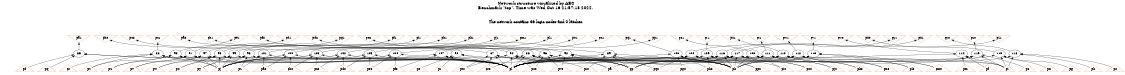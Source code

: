 # Network structure generated by ABC

digraph network {
size = "7.5,10";
center = true;
edge [dir = back];

{
  node [shape = plaintext];
  edge [style = invis];
  LevelTitle1 [label=""];
  LevelTitle2 [label=""];
  Level2 [label = ""];
  Level1 [label = ""];
  Level0 [label = ""];
  LevelTitle1 ->  LevelTitle2 ->  Level2 ->  Level1 ->  Level0;
}

{
  rank = same;
  LevelTitle1;
  title1 [shape=plaintext,
          fontsize=20,
          fontname = "Times-Roman",
          label="Network structure visualized by ABC\nBenchmark \"top\". Time was Wed Oct 16 21:57:18 2024. "
         ];
}

{
  rank = same;
  LevelTitle2;
  title2 [shape=plaintext,
          fontsize=18,
          fontname = "Times-Roman",
          label="The network contains 36 logic nodes and 0 latches.\n"
         ];
}

{
  rank = same;
  Level2;
  Node48 [label = "pa1", shape = invtriangle, color = coral, fillcolor = coral];
  Node49 [label = "pb2", shape = invtriangle, color = coral, fillcolor = coral];
  Node50 [label = "pc2", shape = invtriangle, color = coral, fillcolor = coral];
  Node51 [label = "pc1", shape = invtriangle, color = coral, fillcolor = coral];
  Node52 [label = "pa2", shape = invtriangle, color = coral, fillcolor = coral];
  Node53 [label = "pb1", shape = invtriangle, color = coral, fillcolor = coral];
  Node54 [label = "pe1", shape = invtriangle, color = coral, fillcolor = coral];
  Node55 [label = "pf2", shape = invtriangle, color = coral, fillcolor = coral];
  Node56 [label = "pd1", shape = invtriangle, color = coral, fillcolor = coral];
  Node57 [label = "pd2", shape = invtriangle, color = coral, fillcolor = coral];
  Node58 [label = "pg1", shape = invtriangle, color = coral, fillcolor = coral];
  Node59 [label = "pe2", shape = invtriangle, color = coral, fillcolor = coral];
  Node60 [label = "pf1", shape = invtriangle, color = coral, fillcolor = coral];
  Node61 [label = "pi1", shape = invtriangle, color = coral, fillcolor = coral];
  Node62 [label = "ph1", shape = invtriangle, color = coral, fillcolor = coral];
  Node63 [label = "pk1", shape = invtriangle, color = coral, fillcolor = coral];
  Node64 [label = "pj1", shape = invtriangle, color = coral, fillcolor = coral];
  Node65 [label = "pm1", shape = invtriangle, color = coral, fillcolor = coral];
  Node66 [label = "pl1", shape = invtriangle, color = coral, fillcolor = coral];
  Node67 [label = "po1", shape = invtriangle, color = coral, fillcolor = coral];
  Node68 [label = "pn1", shape = invtriangle, color = coral, fillcolor = coral];
  Node69 [label = "pq1", shape = invtriangle, color = coral, fillcolor = coral];
  Node70 [label = "pp1", shape = invtriangle, color = coral, fillcolor = coral];
  Node71 [label = "ps1", shape = invtriangle, color = coral, fillcolor = coral];
  Node72 [label = "pr1", shape = invtriangle, color = coral, fillcolor = coral];
  Node73 [label = "pu1", shape = invtriangle, color = coral, fillcolor = coral];
  Node74 [label = "pt1", shape = invtriangle, color = coral, fillcolor = coral];
  Node75 [label = "pw1", shape = invtriangle, color = coral, fillcolor = coral];
  Node76 [label = "pv1", shape = invtriangle, color = coral, fillcolor = coral];
  Node77 [label = "pw0", shape = invtriangle, color = coral, fillcolor = coral];
  Node78 [label = "px0", shape = invtriangle, color = coral, fillcolor = coral];
  Node79 [label = "py1", shape = invtriangle, color = coral, fillcolor = coral];
  Node80 [label = "px1", shape = invtriangle, color = coral, fillcolor = coral];
  Node81 [label = "py0", shape = invtriangle, color = coral, fillcolor = coral];
  Node82 [label = "pz0", shape = invtriangle, color = coral, fillcolor = coral];
  Node83 [label = "pz1", shape = invtriangle, color = coral, fillcolor = coral];
}

{
  rank = same;
  Level1;
  Node85 [label = "85\n", shape = ellipse];
  Node86 [label = "86\n", shape = ellipse];
  Node87 [label = "87\n", shape = ellipse];
  Node88 [label = "88\n", shape = ellipse];
  Node89 [label = "89\n", shape = ellipse];
  Node90 [label = "90\n", shape = ellipse];
  Node91 [label = "91\n", shape = ellipse];
  Node92 [label = "92\n", shape = ellipse];
  Node93 [label = "93\n", shape = ellipse];
  Node94 [label = "94\n", shape = ellipse];
  Node95 [label = "95\n", shape = ellipse];
  Node96 [label = "96\n", shape = ellipse];
  Node97 [label = "97\n", shape = ellipse];
  Node98 [label = "98\n", shape = ellipse];
  Node99 [label = "99\n", shape = ellipse];
  Node100 [label = "100\n", shape = ellipse];
  Node101 [label = "101\n", shape = ellipse];
  Node102 [label = "102\n", shape = ellipse];
  Node103 [label = "103\n", shape = ellipse];
  Node104 [label = "104\n", shape = ellipse];
  Node105 [label = "105\n", shape = ellipse];
  Node106 [label = "106\n", shape = ellipse];
  Node107 [label = "107\n", shape = ellipse];
  Node108 [label = "108\n", shape = ellipse];
  Node109 [label = "109\n", shape = ellipse];
  Node110 [label = "110\n", shape = ellipse];
  Node111 [label = "111\n", shape = ellipse];
  Node112 [label = "112\n", shape = ellipse];
  Node113 [label = "113\n", shape = ellipse];
  Node114 [label = "114\n", shape = ellipse];
  Node115 [label = "115\n", shape = ellipse];
  Node116 [label = "116\n", shape = ellipse];
  Node117 [label = "117\n", shape = ellipse];
  Node118 [label = "118\n", shape = ellipse];
  Node119 [label = "119\n", shape = ellipse];
  Node120 [label = "120\n", shape = ellipse];
}

{
  rank = same;
  Level0;
  Node1 [label = "pp", shape = triangle, color = coral, fillcolor = coral];
  Node2 [label = "pa0", shape = triangle, color = coral, fillcolor = coral];
  Node3 [label = "pq", shape = triangle, color = coral, fillcolor = coral];
  Node4 [label = "pb0", shape = triangle, color = coral, fillcolor = coral];
  Node5 [label = "pr", shape = triangle, color = coral, fillcolor = coral];
  Node6 [label = "pc0", shape = triangle, color = coral, fillcolor = coral];
  Node7 [label = "ps", shape = triangle, color = coral, fillcolor = coral];
  Node8 [label = "pd0", shape = triangle, color = coral, fillcolor = coral];
  Node9 [label = "pt", shape = triangle, color = coral, fillcolor = coral];
  Node10 [label = "pe0", shape = triangle, color = coral, fillcolor = coral];
  Node11 [label = "pu", shape = triangle, color = coral, fillcolor = coral];
  Node12 [label = "pf0", shape = triangle, color = coral, fillcolor = coral];
  Node13 [label = "pv", shape = triangle, color = coral, fillcolor = coral];
  Node14 [label = "pg0", shape = triangle, color = coral, fillcolor = coral];
  Node15 [label = "pw", shape = triangle, color = coral, fillcolor = coral];
  Node16 [label = "ph0", shape = triangle, color = coral, fillcolor = coral];
  Node17 [label = "px", shape = triangle, color = coral, fillcolor = coral];
  Node18 [label = "pi0", shape = triangle, color = coral, fillcolor = coral];
  Node19 [label = "py", shape = triangle, color = coral, fillcolor = coral];
  Node20 [label = "pj0", shape = triangle, color = coral, fillcolor = coral];
  Node21 [label = "pz", shape = triangle, color = coral, fillcolor = coral];
  Node22 [label = "pk0", shape = triangle, color = coral, fillcolor = coral];
  Node23 [label = "pl0", shape = triangle, color = coral, fillcolor = coral];
  Node24 [label = "pm0", shape = triangle, color = coral, fillcolor = coral];
  Node25 [label = "pn0", shape = triangle, color = coral, fillcolor = coral];
  Node26 [label = "po0", shape = triangle, color = coral, fillcolor = coral];
  Node27 [label = "pp0", shape = triangle, color = coral, fillcolor = coral];
  Node28 [label = "pa", shape = triangle, color = coral, fillcolor = coral];
  Node29 [label = "pq0", shape = triangle, color = coral, fillcolor = coral];
  Node30 [label = "pr0", shape = triangle, color = coral, fillcolor = coral];
  Node31 [label = "pc", shape = triangle, color = coral, fillcolor = coral];
  Node32 [label = "ps0", shape = triangle, color = coral, fillcolor = coral];
  Node33 [label = "pd", shape = triangle, color = coral, fillcolor = coral];
  Node34 [label = "pt0", shape = triangle, color = coral, fillcolor = coral];
  Node35 [label = "pe", shape = triangle, color = coral, fillcolor = coral];
  Node36 [label = "pu0", shape = triangle, color = coral, fillcolor = coral];
  Node37 [label = "pf", shape = triangle, color = coral, fillcolor = coral];
  Node38 [label = "pv0", shape = triangle, color = coral, fillcolor = coral];
  Node39 [label = "pg", shape = triangle, color = coral, fillcolor = coral];
  Node40 [label = "ph", shape = triangle, color = coral, fillcolor = coral];
  Node41 [label = "pi", shape = triangle, color = coral, fillcolor = coral];
  Node42 [label = "pj", shape = triangle, color = coral, fillcolor = coral];
  Node43 [label = "pk", shape = triangle, color = coral, fillcolor = coral];
  Node44 [label = "pl", shape = triangle, color = coral, fillcolor = coral];
  Node45 [label = "pm", shape = triangle, color = coral, fillcolor = coral];
  Node46 [label = "pn", shape = triangle, color = coral, fillcolor = coral];
  Node47 [label = "po", shape = triangle, color = coral, fillcolor = coral];
}

title1 -> title2 [style = invis];
title2 -> Node48 [style = invis];
title2 -> Node49 [style = invis];
title2 -> Node50 [style = invis];
title2 -> Node51 [style = invis];
title2 -> Node52 [style = invis];
title2 -> Node53 [style = invis];
title2 -> Node54 [style = invis];
title2 -> Node55 [style = invis];
title2 -> Node56 [style = invis];
title2 -> Node57 [style = invis];
title2 -> Node58 [style = invis];
title2 -> Node59 [style = invis];
title2 -> Node60 [style = invis];
title2 -> Node61 [style = invis];
title2 -> Node62 [style = invis];
title2 -> Node63 [style = invis];
title2 -> Node64 [style = invis];
title2 -> Node65 [style = invis];
title2 -> Node66 [style = invis];
title2 -> Node67 [style = invis];
title2 -> Node68 [style = invis];
title2 -> Node69 [style = invis];
title2 -> Node70 [style = invis];
title2 -> Node71 [style = invis];
title2 -> Node72 [style = invis];
title2 -> Node73 [style = invis];
title2 -> Node74 [style = invis];
title2 -> Node75 [style = invis];
title2 -> Node76 [style = invis];
title2 -> Node77 [style = invis];
title2 -> Node78 [style = invis];
title2 -> Node79 [style = invis];
title2 -> Node80 [style = invis];
title2 -> Node81 [style = invis];
title2 -> Node82 [style = invis];
title2 -> Node83 [style = invis];
Node48 -> Node49 [style = invis];
Node49 -> Node50 [style = invis];
Node50 -> Node51 [style = invis];
Node51 -> Node52 [style = invis];
Node52 -> Node53 [style = invis];
Node53 -> Node54 [style = invis];
Node54 -> Node55 [style = invis];
Node55 -> Node56 [style = invis];
Node56 -> Node57 [style = invis];
Node57 -> Node58 [style = invis];
Node58 -> Node59 [style = invis];
Node59 -> Node60 [style = invis];
Node60 -> Node61 [style = invis];
Node61 -> Node62 [style = invis];
Node62 -> Node63 [style = invis];
Node63 -> Node64 [style = invis];
Node64 -> Node65 [style = invis];
Node65 -> Node66 [style = invis];
Node66 -> Node67 [style = invis];
Node67 -> Node68 [style = invis];
Node68 -> Node69 [style = invis];
Node69 -> Node70 [style = invis];
Node70 -> Node71 [style = invis];
Node71 -> Node72 [style = invis];
Node72 -> Node73 [style = invis];
Node73 -> Node74 [style = invis];
Node74 -> Node75 [style = invis];
Node75 -> Node76 [style = invis];
Node76 -> Node77 [style = invis];
Node77 -> Node78 [style = invis];
Node78 -> Node79 [style = invis];
Node79 -> Node80 [style = invis];
Node80 -> Node81 [style = invis];
Node81 -> Node82 [style = invis];
Node82 -> Node83 [style = invis];
Node48 -> Node85 [style = solid];
Node49 -> Node86 [style = solid];
Node50 -> Node87 [style = solid];
Node51 -> Node88 [style = solid];
Node52 -> Node89 [style = solid];
Node53 -> Node90 [style = solid];
Node54 -> Node91 [style = solid];
Node55 -> Node92 [style = solid];
Node56 -> Node93 [style = solid];
Node57 -> Node94 [style = solid];
Node58 -> Node95 [style = solid];
Node59 -> Node96 [style = solid];
Node60 -> Node97 [style = solid];
Node61 -> Node98 [style = solid];
Node62 -> Node99 [style = solid];
Node63 -> Node100 [style = solid];
Node64 -> Node101 [style = solid];
Node65 -> Node102 [style = solid];
Node66 -> Node103 [style = solid];
Node67 -> Node104 [style = solid];
Node68 -> Node105 [style = solid];
Node69 -> Node106 [style = solid];
Node70 -> Node107 [style = solid];
Node71 -> Node108 [style = solid];
Node72 -> Node109 [style = solid];
Node73 -> Node110 [style = solid];
Node74 -> Node111 [style = solid];
Node75 -> Node112 [style = solid];
Node76 -> Node113 [style = solid];
Node77 -> Node114 [style = solid];
Node78 -> Node115 [style = solid];
Node79 -> Node116 [style = solid];
Node80 -> Node117 [style = solid];
Node81 -> Node118 [style = solid];
Node82 -> Node119 [style = solid];
Node83 -> Node120 [style = solid];
Node85 -> Node3 [style = solid];
Node85 -> Node33 [style = solid];
Node85 -> Node41 [style = solid];
Node85 -> Node44 [style = solid];
Node86 -> Node1 [style = solid];
Node86 -> Node30 [style = solid];
Node86 -> Node32 [style = solid];
Node86 -> Node43 [style = solid];
Node86 -> Node44 [style = solid];
Node87 -> Node1 [style = solid];
Node87 -> Node32 [style = solid];
Node87 -> Node34 [style = solid];
Node87 -> Node43 [style = solid];
Node87 -> Node44 [style = solid];
Node88 -> Node7 [style = solid];
Node88 -> Node9 [style = solid];
Node88 -> Node42 [style = solid];
Node88 -> Node44 [style = solid];
Node89 -> Node1 [style = solid];
Node89 -> Node29 [style = solid];
Node89 -> Node30 [style = solid];
Node89 -> Node43 [style = solid];
Node89 -> Node44 [style = solid];
Node90 -> Node5 [style = solid];
Node90 -> Node35 [style = solid];
Node90 -> Node41 [style = solid];
Node90 -> Node44 [style = solid];
Node91 -> Node11 [style = solid];
Node91 -> Node13 [style = solid];
Node91 -> Node42 [style = solid];
Node91 -> Node44 [style = solid];
Node92 -> Node1 [style = solid];
Node92 -> Node28 [style = solid];
Node92 -> Node38 [style = solid];
Node92 -> Node43 [style = solid];
Node92 -> Node44 [style = solid];
Node93 -> Node9 [style = solid];
Node93 -> Node11 [style = solid];
Node93 -> Node42 [style = solid];
Node93 -> Node44 [style = solid];
Node94 -> Node1 [style = solid];
Node94 -> Node34 [style = solid];
Node94 -> Node36 [style = solid];
Node94 -> Node43 [style = solid];
Node94 -> Node44 [style = solid];
Node95 -> Node15 [style = solid];
Node95 -> Node17 [style = solid];
Node95 -> Node42 [style = solid];
Node95 -> Node44 [style = solid];
Node96 -> Node1 [style = solid];
Node96 -> Node36 [style = solid];
Node96 -> Node38 [style = solid];
Node96 -> Node43 [style = solid];
Node96 -> Node44 [style = solid];
Node97 -> Node13 [style = solid];
Node97 -> Node15 [style = solid];
Node97 -> Node42 [style = solid];
Node97 -> Node44 [style = solid];
Node98 -> Node19 [style = solid];
Node98 -> Node21 [style = solid];
Node98 -> Node42 [style = solid];
Node98 -> Node44 [style = solid];
Node99 -> Node17 [style = solid];
Node99 -> Node19 [style = solid];
Node99 -> Node42 [style = solid];
Node99 -> Node44 [style = solid];
Node100 -> Node2 [style = solid];
Node100 -> Node4 [style = solid];
Node100 -> Node42 [style = solid];
Node100 -> Node44 [style = solid];
Node101 -> Node2 [style = solid];
Node101 -> Node21 [style = solid];
Node101 -> Node42 [style = solid];
Node101 -> Node44 [style = solid];
Node102 -> Node6 [style = solid];
Node102 -> Node8 [style = solid];
Node102 -> Node42 [style = solid];
Node102 -> Node44 [style = solid];
Node103 -> Node4 [style = solid];
Node103 -> Node6 [style = solid];
Node103 -> Node42 [style = solid];
Node103 -> Node44 [style = solid];
Node104 -> Node10 [style = solid];
Node104 -> Node12 [style = solid];
Node104 -> Node42 [style = solid];
Node104 -> Node44 [style = solid];
Node105 -> Node8 [style = solid];
Node105 -> Node10 [style = solid];
Node105 -> Node42 [style = solid];
Node105 -> Node44 [style = solid];
Node106 -> Node14 [style = solid];
Node106 -> Node16 [style = solid];
Node106 -> Node43 [style = solid];
Node106 -> Node44 [style = solid];
Node107 -> Node12 [style = solid];
Node107 -> Node28 [style = solid];
Node107 -> Node42 [style = solid];
Node107 -> Node44 [style = solid];
Node108 -> Node18 [style = solid];
Node108 -> Node20 [style = solid];
Node108 -> Node43 [style = solid];
Node108 -> Node44 [style = solid];
Node109 -> Node16 [style = solid];
Node109 -> Node18 [style = solid];
Node109 -> Node43 [style = solid];
Node109 -> Node44 [style = solid];
Node110 -> Node22 [style = solid];
Node110 -> Node23 [style = solid];
Node110 -> Node43 [style = solid];
Node110 -> Node44 [style = solid];
Node111 -> Node20 [style = solid];
Node111 -> Node22 [style = solid];
Node111 -> Node43 [style = solid];
Node111 -> Node44 [style = solid];
Node112 -> Node24 [style = solid];
Node112 -> Node25 [style = solid];
Node112 -> Node43 [style = solid];
Node112 -> Node44 [style = solid];
Node113 -> Node23 [style = solid];
Node113 -> Node24 [style = solid];
Node113 -> Node43 [style = solid];
Node113 -> Node44 [style = solid];
Node114 -> Node37 [style = solid];
Node114 -> Node41 [style = solid];
Node114 -> Node44 [style = solid];
Node114 -> Node45 [style = solid];
Node115 -> Node39 [style = solid];
Node115 -> Node41 [style = solid];
Node115 -> Node44 [style = solid];
Node115 -> Node46 [style = solid];
Node116 -> Node1 [style = solid];
Node116 -> Node26 [style = solid];
Node116 -> Node27 [style = solid];
Node116 -> Node43 [style = solid];
Node116 -> Node44 [style = solid];
Node117 -> Node1 [style = solid];
Node117 -> Node25 [style = solid];
Node117 -> Node26 [style = solid];
Node117 -> Node28 [style = solid];
Node117 -> Node43 [style = solid];
Node117 -> Node44 [style = solid];
Node118 -> Node40 [style = solid];
Node118 -> Node41 [style = solid];
Node118 -> Node44 [style = solid];
Node118 -> Node47 [style = solid];
Node119 -> Node1 [style = solid];
Node119 -> Node31 [style = solid];
Node119 -> Node41 [style = solid];
Node119 -> Node44 [style = solid];
Node120 -> Node1 [style = solid];
Node120 -> Node27 [style = solid];
Node120 -> Node29 [style = solid];
Node120 -> Node43 [style = solid];
Node120 -> Node44 [style = solid];
}

